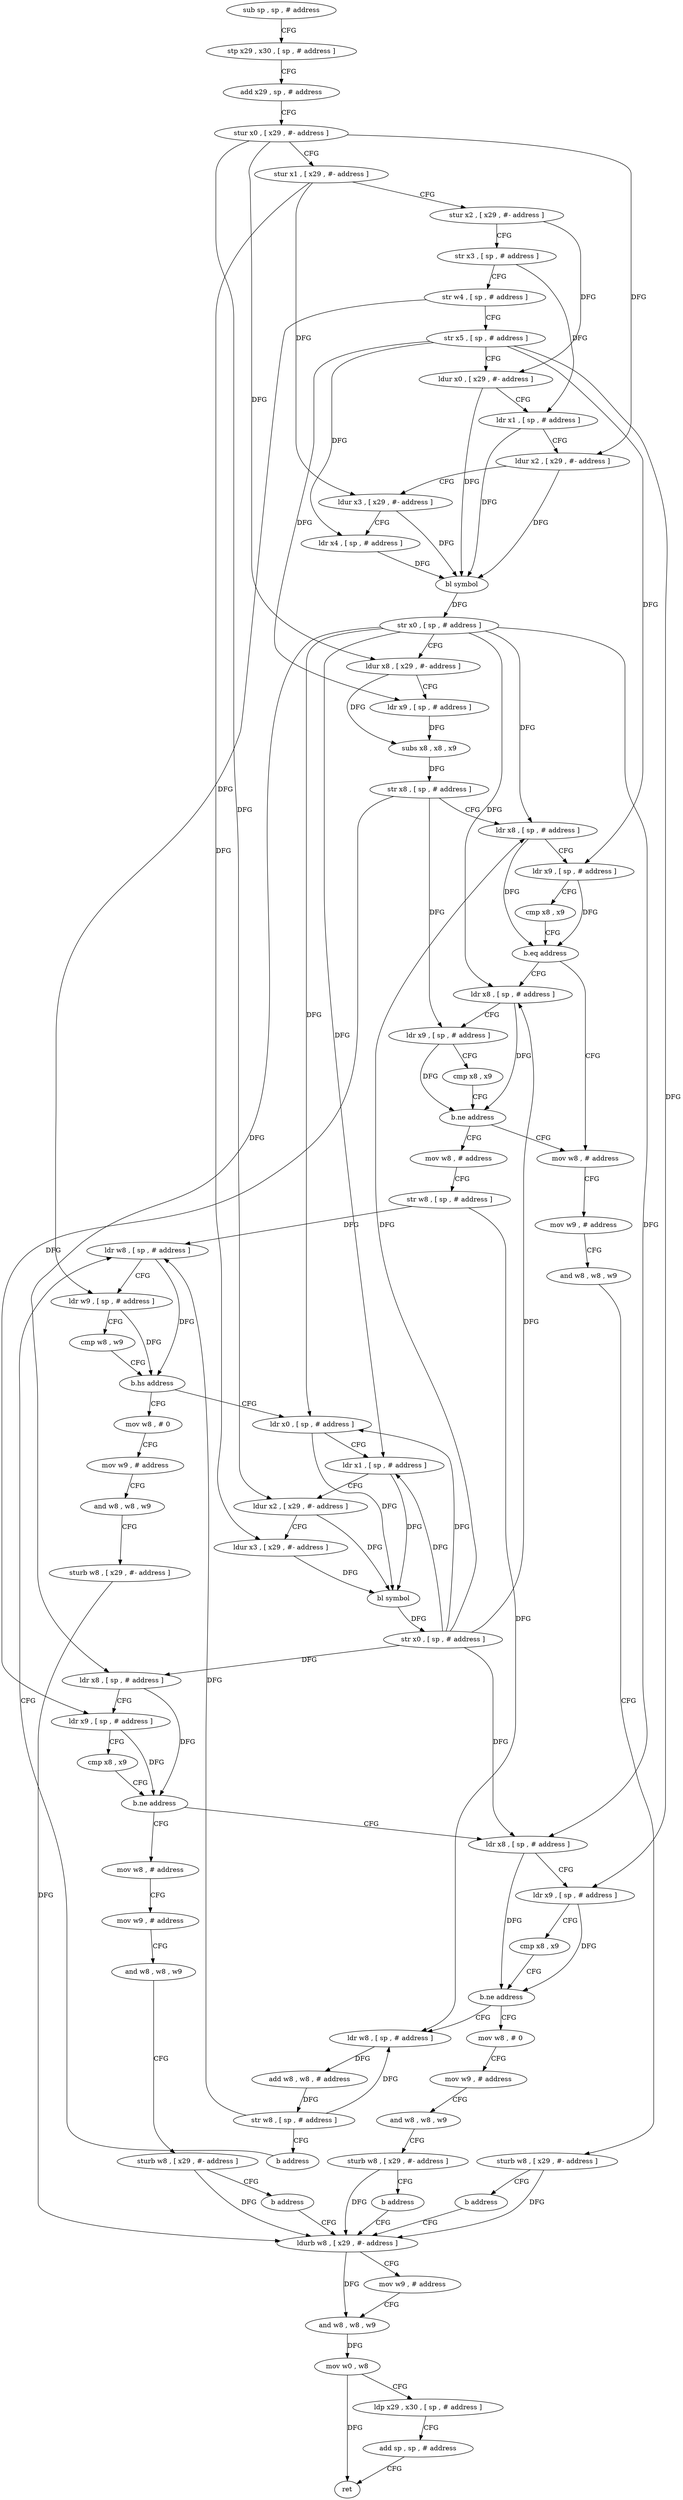digraph "func" {
"4219084" [label = "sub sp , sp , # address" ]
"4219088" [label = "stp x29 , x30 , [ sp , # address ]" ]
"4219092" [label = "add x29 , sp , # address" ]
"4219096" [label = "stur x0 , [ x29 , #- address ]" ]
"4219100" [label = "stur x1 , [ x29 , #- address ]" ]
"4219104" [label = "stur x2 , [ x29 , #- address ]" ]
"4219108" [label = "str x3 , [ sp , # address ]" ]
"4219112" [label = "str w4 , [ sp , # address ]" ]
"4219116" [label = "str x5 , [ sp , # address ]" ]
"4219120" [label = "ldur x0 , [ x29 , #- address ]" ]
"4219124" [label = "ldr x1 , [ sp , # address ]" ]
"4219128" [label = "ldur x2 , [ x29 , #- address ]" ]
"4219132" [label = "ldur x3 , [ x29 , #- address ]" ]
"4219136" [label = "ldr x4 , [ sp , # address ]" ]
"4219140" [label = "bl symbol" ]
"4219144" [label = "str x0 , [ sp , # address ]" ]
"4219148" [label = "ldur x8 , [ x29 , #- address ]" ]
"4219152" [label = "ldr x9 , [ sp , # address ]" ]
"4219156" [label = "subs x8 , x8 , x9" ]
"4219160" [label = "str x8 , [ sp , # address ]" ]
"4219164" [label = "ldr x8 , [ sp , # address ]" ]
"4219168" [label = "ldr x9 , [ sp , # address ]" ]
"4219172" [label = "cmp x8 , x9" ]
"4219176" [label = "b.eq address" ]
"4219196" [label = "mov w8 , # address" ]
"4219180" [label = "ldr x8 , [ sp , # address ]" ]
"4219200" [label = "mov w9 , # address" ]
"4219204" [label = "and w8 , w8 , w9" ]
"4219208" [label = "sturb w8 , [ x29 , #- address ]" ]
"4219212" [label = "b address" ]
"4219368" [label = "ldurb w8 , [ x29 , #- address ]" ]
"4219184" [label = "ldr x9 , [ sp , # address ]" ]
"4219188" [label = "cmp x8 , x9" ]
"4219192" [label = "b.ne address" ]
"4219216" [label = "mov w8 , # address" ]
"4219372" [label = "mov w9 , # address" ]
"4219376" [label = "and w8 , w8 , w9" ]
"4219380" [label = "mov w0 , w8" ]
"4219384" [label = "ldp x29 , x30 , [ sp , # address ]" ]
"4219388" [label = "add sp , sp , # address" ]
"4219392" [label = "ret" ]
"4219220" [label = "str w8 , [ sp , # address ]" ]
"4219224" [label = "ldr w8 , [ sp , # address ]" ]
"4219352" [label = "mov w8 , # 0" ]
"4219356" [label = "mov w9 , # address" ]
"4219360" [label = "and w8 , w8 , w9" ]
"4219364" [label = "sturb w8 , [ x29 , #- address ]" ]
"4219240" [label = "ldr x0 , [ sp , # address ]" ]
"4219244" [label = "ldr x1 , [ sp , # address ]" ]
"4219248" [label = "ldur x2 , [ x29 , #- address ]" ]
"4219252" [label = "ldur x3 , [ x29 , #- address ]" ]
"4219256" [label = "bl symbol" ]
"4219260" [label = "str x0 , [ sp , # address ]" ]
"4219264" [label = "ldr x8 , [ sp , # address ]" ]
"4219268" [label = "ldr x9 , [ sp , # address ]" ]
"4219272" [label = "cmp x8 , x9" ]
"4219276" [label = "b.ne address" ]
"4219300" [label = "ldr x8 , [ sp , # address ]" ]
"4219280" [label = "mov w8 , # address" ]
"4219304" [label = "ldr x9 , [ sp , # address ]" ]
"4219308" [label = "cmp x8 , x9" ]
"4219312" [label = "b.ne address" ]
"4219336" [label = "ldr w8 , [ sp , # address ]" ]
"4219316" [label = "mov w8 , # 0" ]
"4219284" [label = "mov w9 , # address" ]
"4219288" [label = "and w8 , w8 , w9" ]
"4219292" [label = "sturb w8 , [ x29 , #- address ]" ]
"4219296" [label = "b address" ]
"4219340" [label = "add w8 , w8 , # address" ]
"4219344" [label = "str w8 , [ sp , # address ]" ]
"4219348" [label = "b address" ]
"4219320" [label = "mov w9 , # address" ]
"4219324" [label = "and w8 , w8 , w9" ]
"4219328" [label = "sturb w8 , [ x29 , #- address ]" ]
"4219332" [label = "b address" ]
"4219228" [label = "ldr w9 , [ sp , # address ]" ]
"4219232" [label = "cmp w8 , w9" ]
"4219236" [label = "b.hs address" ]
"4219084" -> "4219088" [ label = "CFG" ]
"4219088" -> "4219092" [ label = "CFG" ]
"4219092" -> "4219096" [ label = "CFG" ]
"4219096" -> "4219100" [ label = "CFG" ]
"4219096" -> "4219128" [ label = "DFG" ]
"4219096" -> "4219148" [ label = "DFG" ]
"4219096" -> "4219248" [ label = "DFG" ]
"4219100" -> "4219104" [ label = "CFG" ]
"4219100" -> "4219132" [ label = "DFG" ]
"4219100" -> "4219252" [ label = "DFG" ]
"4219104" -> "4219108" [ label = "CFG" ]
"4219104" -> "4219120" [ label = "DFG" ]
"4219108" -> "4219112" [ label = "CFG" ]
"4219108" -> "4219124" [ label = "DFG" ]
"4219112" -> "4219116" [ label = "CFG" ]
"4219112" -> "4219228" [ label = "DFG" ]
"4219116" -> "4219120" [ label = "CFG" ]
"4219116" -> "4219136" [ label = "DFG" ]
"4219116" -> "4219152" [ label = "DFG" ]
"4219116" -> "4219168" [ label = "DFG" ]
"4219116" -> "4219304" [ label = "DFG" ]
"4219120" -> "4219124" [ label = "CFG" ]
"4219120" -> "4219140" [ label = "DFG" ]
"4219124" -> "4219128" [ label = "CFG" ]
"4219124" -> "4219140" [ label = "DFG" ]
"4219128" -> "4219132" [ label = "CFG" ]
"4219128" -> "4219140" [ label = "DFG" ]
"4219132" -> "4219136" [ label = "CFG" ]
"4219132" -> "4219140" [ label = "DFG" ]
"4219136" -> "4219140" [ label = "DFG" ]
"4219140" -> "4219144" [ label = "DFG" ]
"4219144" -> "4219148" [ label = "CFG" ]
"4219144" -> "4219164" [ label = "DFG" ]
"4219144" -> "4219180" [ label = "DFG" ]
"4219144" -> "4219240" [ label = "DFG" ]
"4219144" -> "4219244" [ label = "DFG" ]
"4219144" -> "4219264" [ label = "DFG" ]
"4219144" -> "4219300" [ label = "DFG" ]
"4219148" -> "4219152" [ label = "CFG" ]
"4219148" -> "4219156" [ label = "DFG" ]
"4219152" -> "4219156" [ label = "DFG" ]
"4219156" -> "4219160" [ label = "DFG" ]
"4219160" -> "4219164" [ label = "CFG" ]
"4219160" -> "4219184" [ label = "DFG" ]
"4219160" -> "4219268" [ label = "DFG" ]
"4219164" -> "4219168" [ label = "CFG" ]
"4219164" -> "4219176" [ label = "DFG" ]
"4219168" -> "4219172" [ label = "CFG" ]
"4219168" -> "4219176" [ label = "DFG" ]
"4219172" -> "4219176" [ label = "CFG" ]
"4219176" -> "4219196" [ label = "CFG" ]
"4219176" -> "4219180" [ label = "CFG" ]
"4219196" -> "4219200" [ label = "CFG" ]
"4219180" -> "4219184" [ label = "CFG" ]
"4219180" -> "4219192" [ label = "DFG" ]
"4219200" -> "4219204" [ label = "CFG" ]
"4219204" -> "4219208" [ label = "CFG" ]
"4219208" -> "4219212" [ label = "CFG" ]
"4219208" -> "4219368" [ label = "DFG" ]
"4219212" -> "4219368" [ label = "CFG" ]
"4219368" -> "4219372" [ label = "CFG" ]
"4219368" -> "4219376" [ label = "DFG" ]
"4219184" -> "4219188" [ label = "CFG" ]
"4219184" -> "4219192" [ label = "DFG" ]
"4219188" -> "4219192" [ label = "CFG" ]
"4219192" -> "4219216" [ label = "CFG" ]
"4219192" -> "4219196" [ label = "CFG" ]
"4219216" -> "4219220" [ label = "CFG" ]
"4219372" -> "4219376" [ label = "CFG" ]
"4219376" -> "4219380" [ label = "DFG" ]
"4219380" -> "4219384" [ label = "CFG" ]
"4219380" -> "4219392" [ label = "DFG" ]
"4219384" -> "4219388" [ label = "CFG" ]
"4219388" -> "4219392" [ label = "CFG" ]
"4219220" -> "4219224" [ label = "DFG" ]
"4219220" -> "4219336" [ label = "DFG" ]
"4219224" -> "4219228" [ label = "CFG" ]
"4219224" -> "4219236" [ label = "DFG" ]
"4219352" -> "4219356" [ label = "CFG" ]
"4219356" -> "4219360" [ label = "CFG" ]
"4219360" -> "4219364" [ label = "CFG" ]
"4219364" -> "4219368" [ label = "DFG" ]
"4219240" -> "4219244" [ label = "CFG" ]
"4219240" -> "4219256" [ label = "DFG" ]
"4219244" -> "4219248" [ label = "CFG" ]
"4219244" -> "4219256" [ label = "DFG" ]
"4219248" -> "4219252" [ label = "CFG" ]
"4219248" -> "4219256" [ label = "DFG" ]
"4219252" -> "4219256" [ label = "DFG" ]
"4219256" -> "4219260" [ label = "DFG" ]
"4219260" -> "4219264" [ label = "DFG" ]
"4219260" -> "4219164" [ label = "DFG" ]
"4219260" -> "4219180" [ label = "DFG" ]
"4219260" -> "4219240" [ label = "DFG" ]
"4219260" -> "4219244" [ label = "DFG" ]
"4219260" -> "4219300" [ label = "DFG" ]
"4219264" -> "4219268" [ label = "CFG" ]
"4219264" -> "4219276" [ label = "DFG" ]
"4219268" -> "4219272" [ label = "CFG" ]
"4219268" -> "4219276" [ label = "DFG" ]
"4219272" -> "4219276" [ label = "CFG" ]
"4219276" -> "4219300" [ label = "CFG" ]
"4219276" -> "4219280" [ label = "CFG" ]
"4219300" -> "4219304" [ label = "CFG" ]
"4219300" -> "4219312" [ label = "DFG" ]
"4219280" -> "4219284" [ label = "CFG" ]
"4219304" -> "4219308" [ label = "CFG" ]
"4219304" -> "4219312" [ label = "DFG" ]
"4219308" -> "4219312" [ label = "CFG" ]
"4219312" -> "4219336" [ label = "CFG" ]
"4219312" -> "4219316" [ label = "CFG" ]
"4219336" -> "4219340" [ label = "DFG" ]
"4219316" -> "4219320" [ label = "CFG" ]
"4219284" -> "4219288" [ label = "CFG" ]
"4219288" -> "4219292" [ label = "CFG" ]
"4219292" -> "4219296" [ label = "CFG" ]
"4219292" -> "4219368" [ label = "DFG" ]
"4219296" -> "4219368" [ label = "CFG" ]
"4219340" -> "4219344" [ label = "DFG" ]
"4219344" -> "4219348" [ label = "CFG" ]
"4219344" -> "4219224" [ label = "DFG" ]
"4219344" -> "4219336" [ label = "DFG" ]
"4219348" -> "4219224" [ label = "CFG" ]
"4219320" -> "4219324" [ label = "CFG" ]
"4219324" -> "4219328" [ label = "CFG" ]
"4219328" -> "4219332" [ label = "CFG" ]
"4219328" -> "4219368" [ label = "DFG" ]
"4219332" -> "4219368" [ label = "CFG" ]
"4219228" -> "4219232" [ label = "CFG" ]
"4219228" -> "4219236" [ label = "DFG" ]
"4219232" -> "4219236" [ label = "CFG" ]
"4219236" -> "4219352" [ label = "CFG" ]
"4219236" -> "4219240" [ label = "CFG" ]
}
